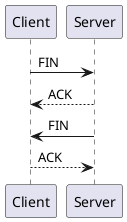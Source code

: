 @startuml
Client -> Server: FIN
Server --> Client: ACK
Server -> Client: FIN
Client --> Server: ACK
@enduml
